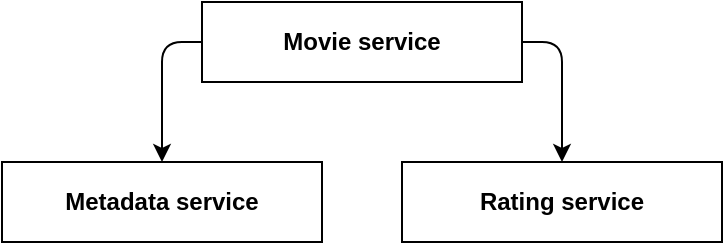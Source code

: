 <mxfile>
    <diagram id="DWJhrtUPLAP-VLYZRPuB" name="Page-1">
        <mxGraphModel dx="861" dy="882" grid="1" gridSize="10" guides="1" tooltips="1" connect="1" arrows="1" fold="1" page="1" pageScale="1" pageWidth="827" pageHeight="1169" background="#FFFFFF" math="0" shadow="0">
            <root>
                <mxCell id="0"/>
                <mxCell id="1" parent="0"/>
                <mxCell id="6" style="edgeStyle=none;html=1;entryX=0.5;entryY=0;entryDx=0;entryDy=0;" parent="1" source="2" target="3" edge="1">
                    <mxGeometry relative="1" as="geometry">
                        <Array as="points">
                            <mxPoint x="200" y="220"/>
                        </Array>
                    </mxGeometry>
                </mxCell>
                <mxCell id="7" style="edgeStyle=none;html=1;entryX=0.5;entryY=0;entryDx=0;entryDy=0;" parent="1" source="2" target="4" edge="1">
                    <mxGeometry relative="1" as="geometry">
                        <Array as="points">
                            <mxPoint x="400" y="220"/>
                        </Array>
                    </mxGeometry>
                </mxCell>
                <mxCell id="2" value="Movie service" style="rounded=0;whiteSpace=wrap;html=1;fontStyle=1" parent="1" vertex="1">
                    <mxGeometry x="220" y="200" width="160" height="40" as="geometry"/>
                </mxCell>
                <mxCell id="3" value="Metadata service" style="rounded=0;whiteSpace=wrap;html=1;fontStyle=1" parent="1" vertex="1">
                    <mxGeometry x="120" y="280" width="160" height="40" as="geometry"/>
                </mxCell>
                <mxCell id="4" value="Rating service" style="rounded=0;whiteSpace=wrap;html=1;fontStyle=1" parent="1" vertex="1">
                    <mxGeometry x="320" y="280" width="160" height="40" as="geometry"/>
                </mxCell>
            </root>
        </mxGraphModel>
    </diagram>
</mxfile>